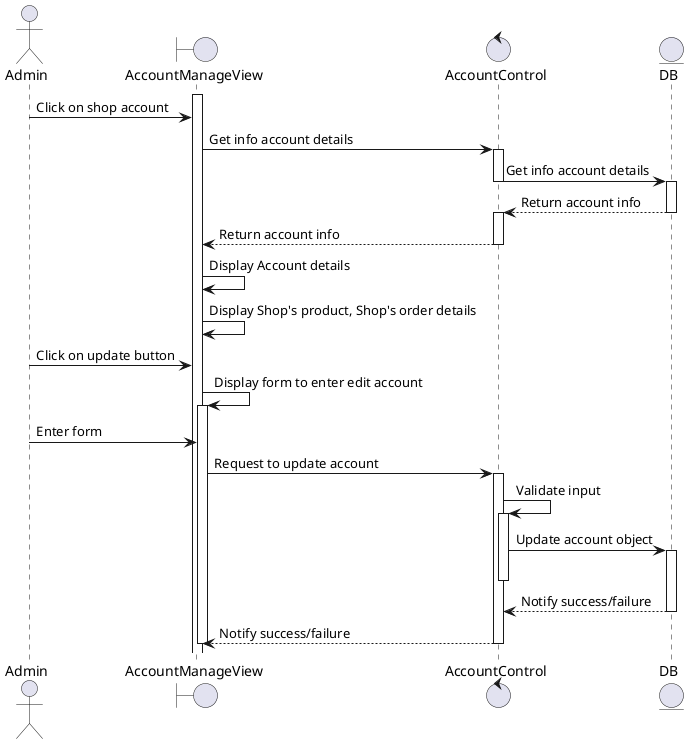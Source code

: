 @startuml 
actor Admin 
boundary AccountManageView 
control AccountControl
entity DB 

activate AccountManageView 
Admin -> AccountManageView: Click on shop account
AccountManageView -> AccountControl: Get info account details
activate AccountControl
AccountControl -> DB: Get info account details
deactivate AccountControl
activate DB

DB --> AccountControl: Return account info
deactivate DB
activate AccountControl

AccountControl --> AccountManageView: Return account info
deactivate AccountControl

AccountManageView -> AccountManageView: Display Account details
AccountManageView -> AccountManageView: Display Shop's product, Shop's order details

    Admin -> AccountManageView: Click on update button
    AccountManageView -> AccountManageView: Display form to enter edit account
    activate AccountManageView
    Admin-> AccountManageView : Enter form
    AccountManageView -> AccountControl: Request to update account
    activate AccountControl    
 
    AccountControl -> AccountControl: Validate input
    activate AccountControl
    AccountControl -> DB: Update account object
    activate DB
    deactivate AccountControl
    DB--> AccountControl : Notify success/failure
    deactivate DB
    AccountControl --> AccountManageView: Notify success/failure
    deactivate AccountManageView
    deactivate AccountControl

@enduml